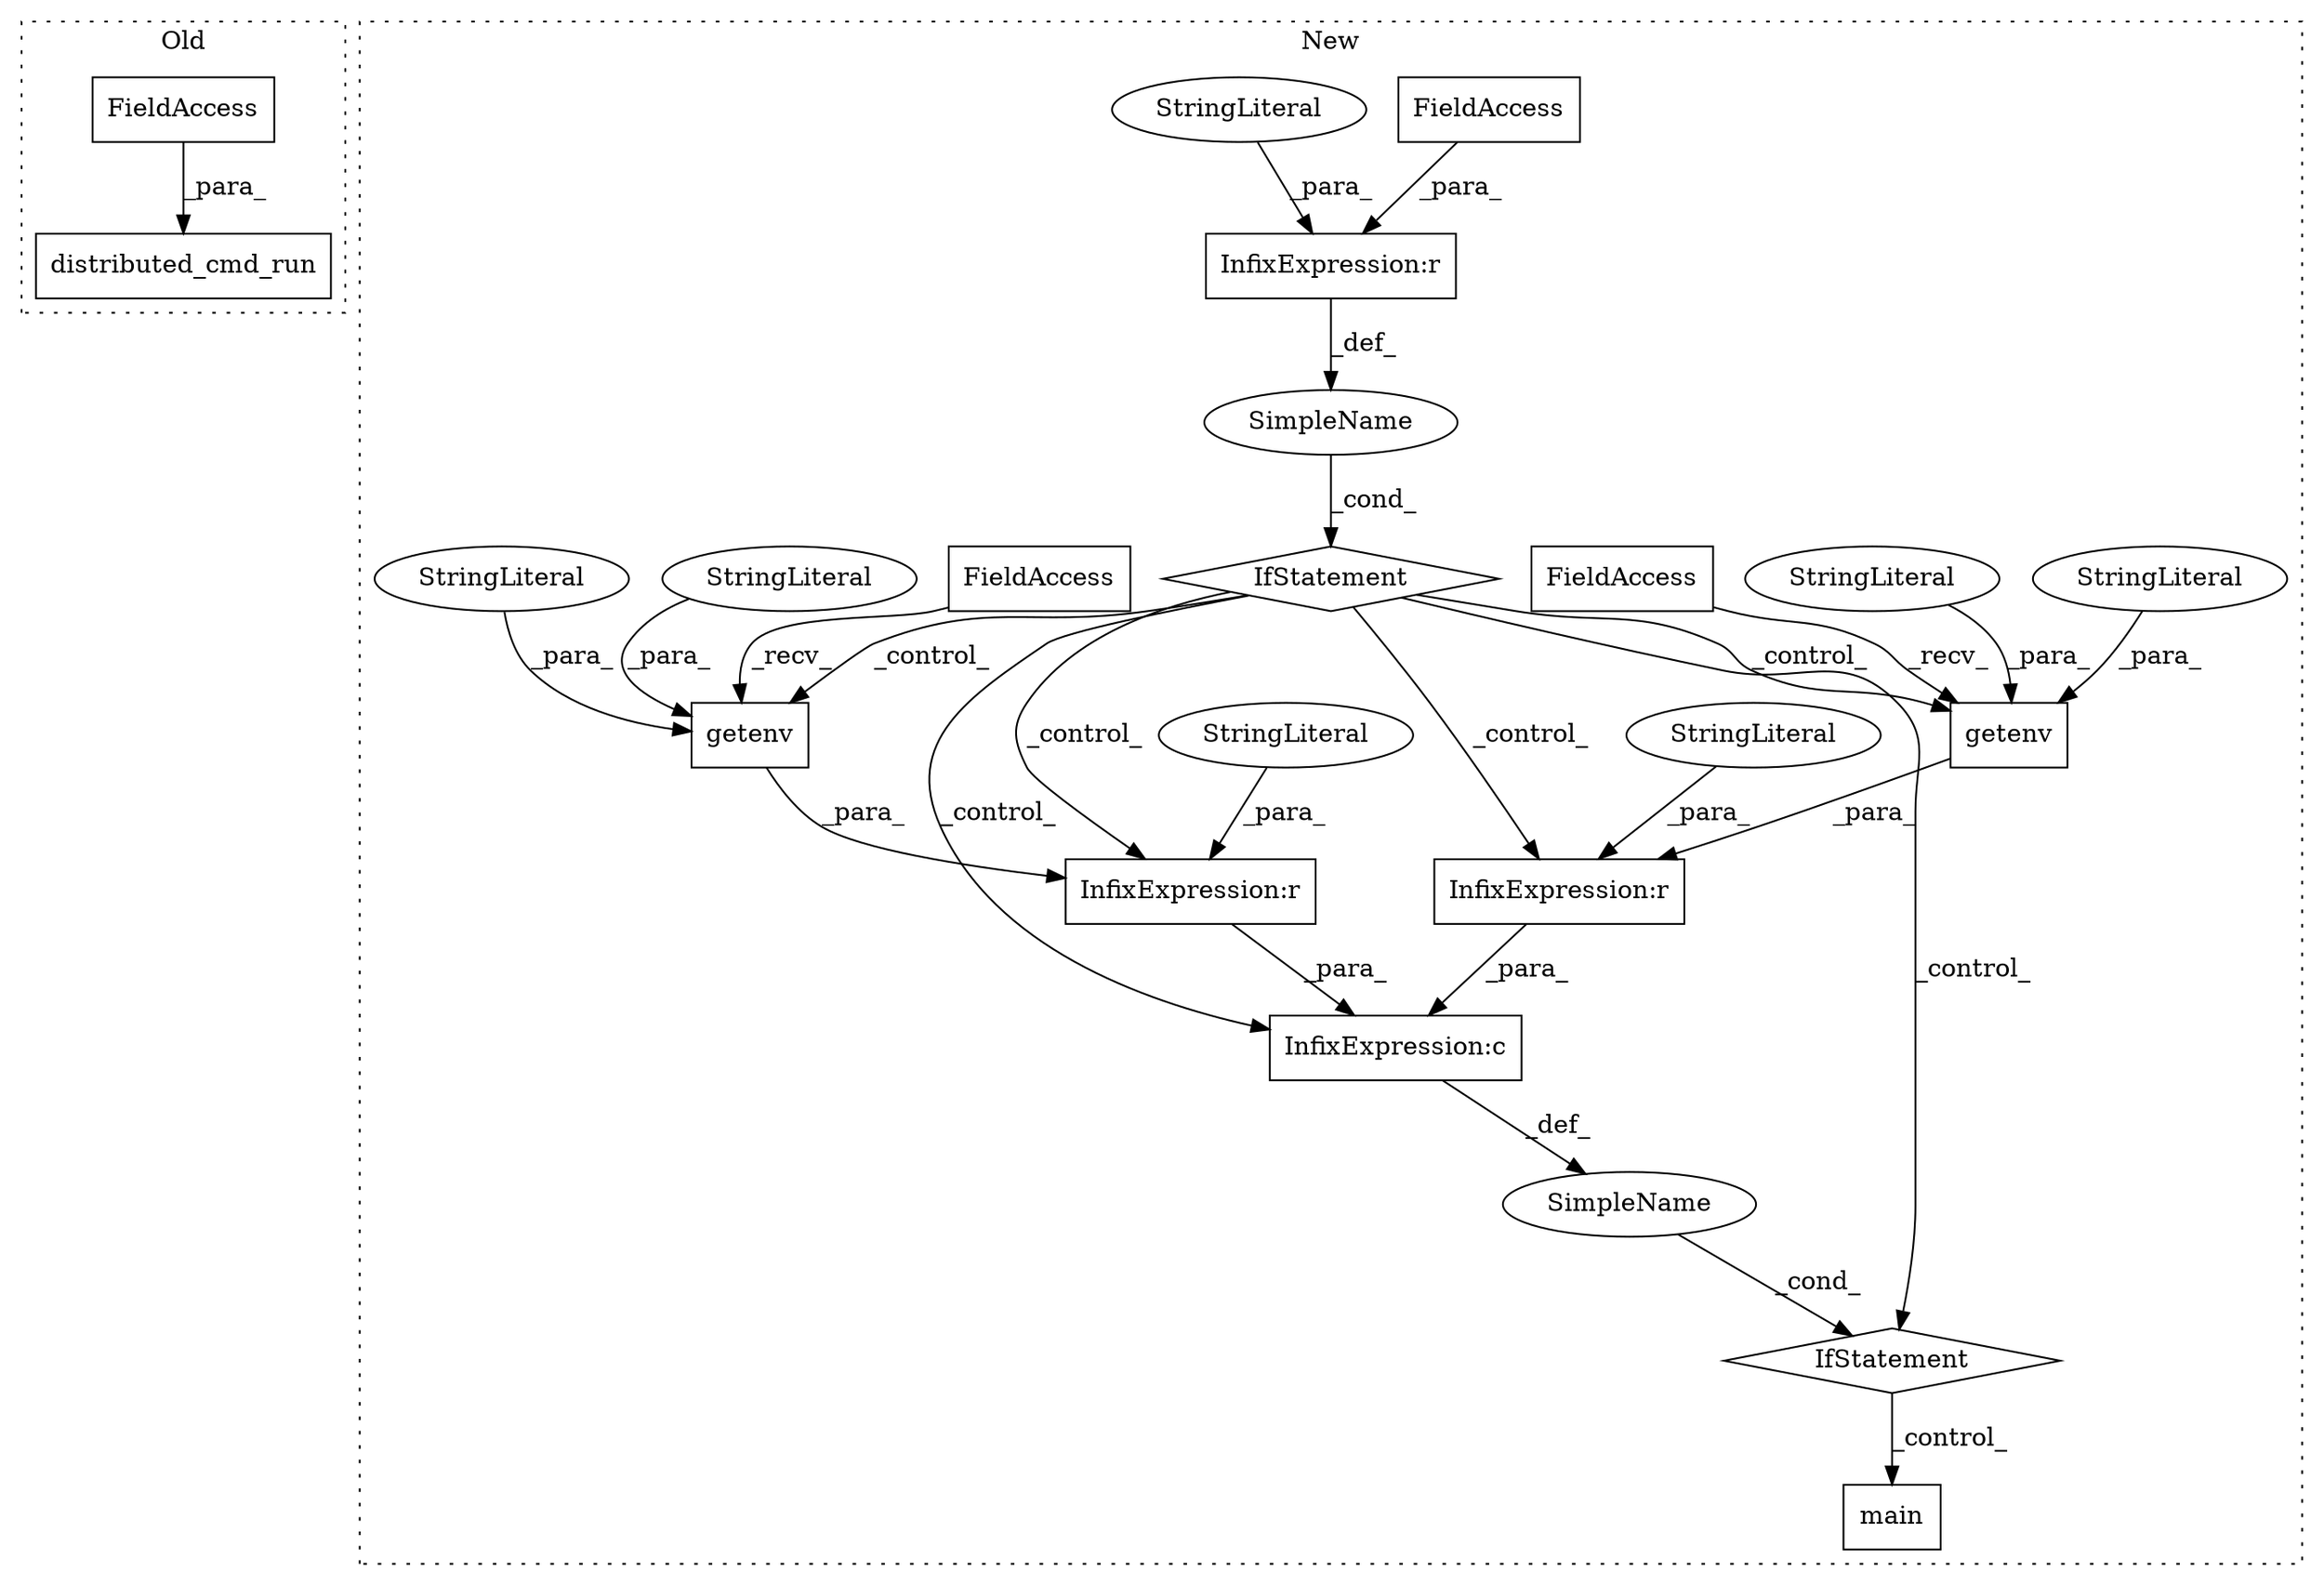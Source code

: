 digraph G {
subgraph cluster0 {
1 [label="distributed_cmd_run" a="32" s="1186,1211" l="20,1" shape="box"];
11 [label="FieldAccess" a="22" s="1206" l="5" shape="box"];
label = "Old";
style="dotted";
}
subgraph cluster1 {
2 [label="main" a="32" s="1363" l="6" shape="box"];
3 [label="SimpleName" a="42" s="" l="" shape="ellipse"];
4 [label="InfixExpression:c" a="27" s="1314" l="4" shape="box"];
5 [label="InfixExpression:r" a="27" s="1252" l="4" shape="box"];
6 [label="InfixExpression:r" a="27" s="1343" l="4" shape="box"];
7 [label="InfixExpression:r" a="27" s="1306" l="4" shape="box"];
8 [label="FieldAccess" a="22" s="1244" l="8" shape="box"];
9 [label="SimpleName" a="42" s="" l="" shape="ellipse"];
10 [label="IfStatement" a="25" s="1276,1351" l="4,2" shape="diamond"];
12 [label="StringLiteral" a="45" s="1310" l="3" shape="ellipse"];
13 [label="IfStatement" a="25" s="1240,1266" l="4,2" shape="diamond"];
14 [label="StringLiteral" a="45" s="1256" l="10" shape="ellipse"];
15 [label="StringLiteral" a="45" s="1347" l="3" shape="ellipse"];
16 [label="getenv" a="32" s="1284,1305" l="7,1" shape="box"];
17 [label="StringLiteral" a="45" s="1302" l="3" shape="ellipse"];
18 [label="StringLiteral" a="45" s="1291" l="10" shape="ellipse"];
19 [label="getenv" a="32" s="1322,1342" l="7,1" shape="box"];
20 [label="StringLiteral" a="45" s="1329" l="9" shape="ellipse"];
21 [label="StringLiteral" a="45" s="1339" l="3" shape="ellipse"];
22 [label="FieldAccess" a="22" s="1281" l="2" shape="box"];
23 [label="FieldAccess" a="22" s="1319" l="2" shape="box"];
label = "New";
style="dotted";
}
3 -> 13 [label="_cond_"];
4 -> 9 [label="_def_"];
5 -> 3 [label="_def_"];
6 -> 4 [label="_para_"];
7 -> 4 [label="_para_"];
8 -> 5 [label="_para_"];
9 -> 10 [label="_cond_"];
10 -> 2 [label="_control_"];
11 -> 1 [label="_para_"];
12 -> 7 [label="_para_"];
13 -> 10 [label="_control_"];
13 -> 4 [label="_control_"];
13 -> 16 [label="_control_"];
13 -> 19 [label="_control_"];
13 -> 7 [label="_control_"];
13 -> 6 [label="_control_"];
14 -> 5 [label="_para_"];
15 -> 6 [label="_para_"];
16 -> 7 [label="_para_"];
17 -> 16 [label="_para_"];
18 -> 16 [label="_para_"];
19 -> 6 [label="_para_"];
20 -> 19 [label="_para_"];
21 -> 19 [label="_para_"];
22 -> 16 [label="_recv_"];
23 -> 19 [label="_recv_"];
}